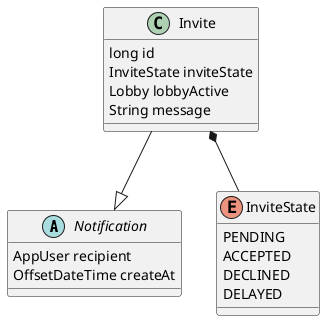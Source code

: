 @startuml notifications
abstract class Notification{
AppUser recipient
OffsetDateTime createAt
}

enum InviteState{
PENDING
ACCEPTED
DECLINED
DELAYED
}

class Invite{
long id
InviteState inviteState
Lobby lobbyActive
String message
}

Invite *-- InviteState

Invite --|> Notification

@enduml